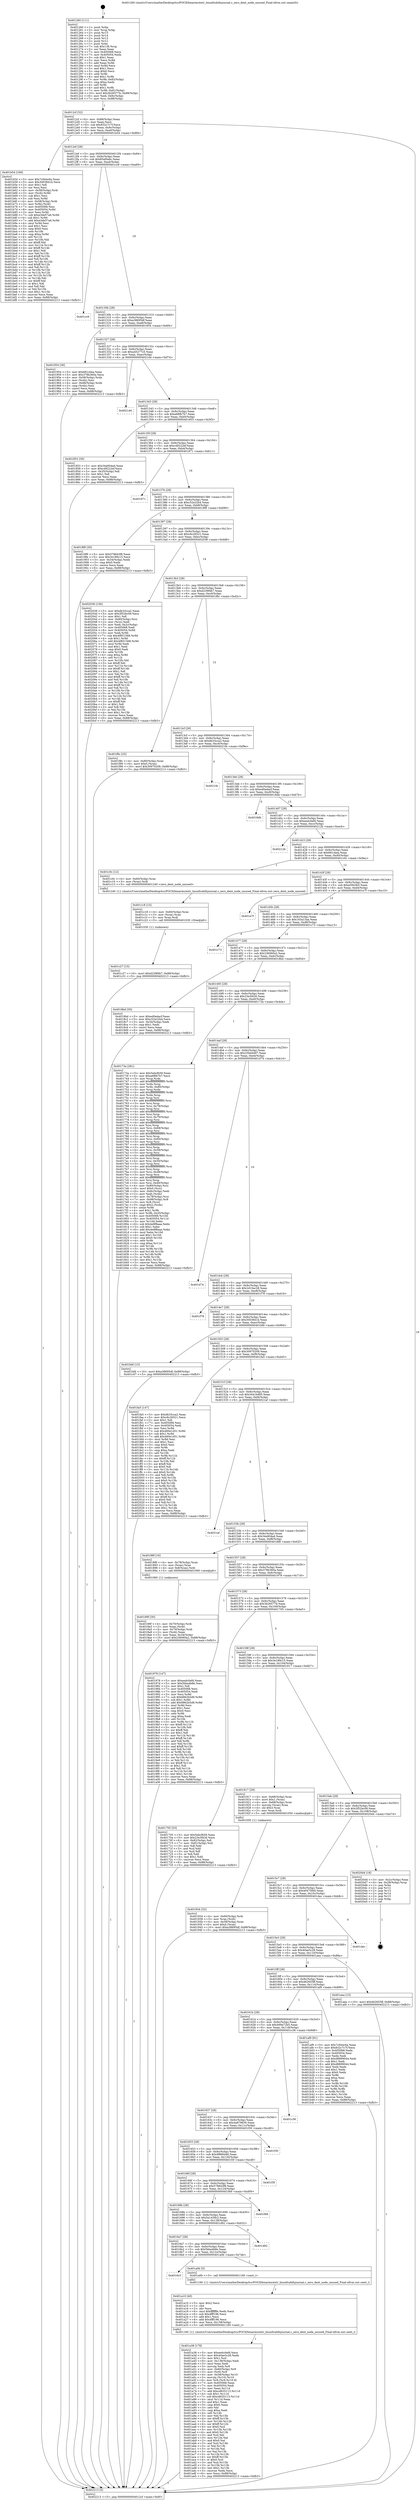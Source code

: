 digraph "0x401260" {
  label = "0x401260 (/mnt/c/Users/mathe/Desktop/tcc/POCII/binaries/extr_linuxfsubifsjournal.c_zero_dent_node_unused_Final-ollvm.out::main(0))"
  labelloc = "t"
  node[shape=record]

  Entry [label="",width=0.3,height=0.3,shape=circle,fillcolor=black,style=filled]
  "0x4012cf" [label="{
     0x4012cf [32]\l
     | [instrs]\l
     &nbsp;&nbsp;0x4012cf \<+6\>: mov -0x88(%rbp),%eax\l
     &nbsp;&nbsp;0x4012d5 \<+2\>: mov %eax,%ecx\l
     &nbsp;&nbsp;0x4012d7 \<+6\>: sub $0x832c7c7f,%ecx\l
     &nbsp;&nbsp;0x4012dd \<+6\>: mov %eax,-0x9c(%rbp)\l
     &nbsp;&nbsp;0x4012e3 \<+6\>: mov %ecx,-0xa0(%rbp)\l
     &nbsp;&nbsp;0x4012e9 \<+6\>: je 0000000000401b54 \<main+0x8f4\>\l
  }"]
  "0x401b54" [label="{
     0x401b54 [169]\l
     | [instrs]\l
     &nbsp;&nbsp;0x401b54 \<+5\>: mov $0x7c944c6a,%eax\l
     &nbsp;&nbsp;0x401b59 \<+5\>: mov $0x3003841b,%ecx\l
     &nbsp;&nbsp;0x401b5e \<+2\>: mov $0x1,%dl\l
     &nbsp;&nbsp;0x401b60 \<+2\>: xor %esi,%esi\l
     &nbsp;&nbsp;0x401b62 \<+4\>: mov -0x58(%rbp),%rdi\l
     &nbsp;&nbsp;0x401b66 \<+3\>: mov (%rdi),%r8d\l
     &nbsp;&nbsp;0x401b69 \<+3\>: sub $0x1,%esi\l
     &nbsp;&nbsp;0x401b6c \<+3\>: sub %esi,%r8d\l
     &nbsp;&nbsp;0x401b6f \<+4\>: mov -0x58(%rbp),%rdi\l
     &nbsp;&nbsp;0x401b73 \<+3\>: mov %r8d,(%rdi)\l
     &nbsp;&nbsp;0x401b76 \<+7\>: mov 0x405068,%esi\l
     &nbsp;&nbsp;0x401b7d \<+8\>: mov 0x405054,%r8d\l
     &nbsp;&nbsp;0x401b85 \<+3\>: mov %esi,%r9d\l
     &nbsp;&nbsp;0x401b88 \<+7\>: sub $0xe3de57a6,%r9d\l
     &nbsp;&nbsp;0x401b8f \<+4\>: sub $0x1,%r9d\l
     &nbsp;&nbsp;0x401b93 \<+7\>: add $0xe3de57a6,%r9d\l
     &nbsp;&nbsp;0x401b9a \<+4\>: imul %r9d,%esi\l
     &nbsp;&nbsp;0x401b9e \<+3\>: and $0x1,%esi\l
     &nbsp;&nbsp;0x401ba1 \<+3\>: cmp $0x0,%esi\l
     &nbsp;&nbsp;0x401ba4 \<+4\>: sete %r10b\l
     &nbsp;&nbsp;0x401ba8 \<+4\>: cmp $0xa,%r8d\l
     &nbsp;&nbsp;0x401bac \<+4\>: setl %r11b\l
     &nbsp;&nbsp;0x401bb0 \<+3\>: mov %r10b,%bl\l
     &nbsp;&nbsp;0x401bb3 \<+3\>: xor $0xff,%bl\l
     &nbsp;&nbsp;0x401bb6 \<+3\>: mov %r11b,%r14b\l
     &nbsp;&nbsp;0x401bb9 \<+4\>: xor $0xff,%r14b\l
     &nbsp;&nbsp;0x401bbd \<+3\>: xor $0x1,%dl\l
     &nbsp;&nbsp;0x401bc0 \<+3\>: mov %bl,%r15b\l
     &nbsp;&nbsp;0x401bc3 \<+4\>: and $0xff,%r15b\l
     &nbsp;&nbsp;0x401bc7 \<+3\>: and %dl,%r10b\l
     &nbsp;&nbsp;0x401bca \<+3\>: mov %r14b,%r12b\l
     &nbsp;&nbsp;0x401bcd \<+4\>: and $0xff,%r12b\l
     &nbsp;&nbsp;0x401bd1 \<+3\>: and %dl,%r11b\l
     &nbsp;&nbsp;0x401bd4 \<+3\>: or %r10b,%r15b\l
     &nbsp;&nbsp;0x401bd7 \<+3\>: or %r11b,%r12b\l
     &nbsp;&nbsp;0x401bda \<+3\>: xor %r12b,%r15b\l
     &nbsp;&nbsp;0x401bdd \<+3\>: or %r14b,%bl\l
     &nbsp;&nbsp;0x401be0 \<+3\>: xor $0xff,%bl\l
     &nbsp;&nbsp;0x401be3 \<+3\>: or $0x1,%dl\l
     &nbsp;&nbsp;0x401be6 \<+2\>: and %dl,%bl\l
     &nbsp;&nbsp;0x401be8 \<+3\>: or %bl,%r15b\l
     &nbsp;&nbsp;0x401beb \<+4\>: test $0x1,%r15b\l
     &nbsp;&nbsp;0x401bef \<+3\>: cmovne %ecx,%eax\l
     &nbsp;&nbsp;0x401bf2 \<+6\>: mov %eax,-0x88(%rbp)\l
     &nbsp;&nbsp;0x401bf8 \<+5\>: jmp 0000000000402213 \<main+0xfb3\>\l
  }"]
  "0x4012ef" [label="{
     0x4012ef [28]\l
     | [instrs]\l
     &nbsp;&nbsp;0x4012ef \<+5\>: jmp 00000000004012f4 \<main+0x94\>\l
     &nbsp;&nbsp;0x4012f4 \<+6\>: mov -0x9c(%rbp),%eax\l
     &nbsp;&nbsp;0x4012fa \<+5\>: sub $0x85af0abc,%eax\l
     &nbsp;&nbsp;0x4012ff \<+6\>: mov %eax,-0xa4(%rbp)\l
     &nbsp;&nbsp;0x401305 \<+6\>: je 0000000000401cc9 \<main+0xa69\>\l
  }"]
  Exit [label="",width=0.3,height=0.3,shape=circle,fillcolor=black,style=filled,peripheries=2]
  "0x401cc9" [label="{
     0x401cc9\l
  }", style=dashed]
  "0x40130b" [label="{
     0x40130b [28]\l
     | [instrs]\l
     &nbsp;&nbsp;0x40130b \<+5\>: jmp 0000000000401310 \<main+0xb0\>\l
     &nbsp;&nbsp;0x401310 \<+6\>: mov -0x9c(%rbp),%eax\l
     &nbsp;&nbsp;0x401316 \<+5\>: sub $0xa38695df,%eax\l
     &nbsp;&nbsp;0x40131b \<+6\>: mov %eax,-0xa8(%rbp)\l
     &nbsp;&nbsp;0x401321 \<+6\>: je 0000000000401954 \<main+0x6f4\>\l
  }"]
  "0x401c27" [label="{
     0x401c27 [15]\l
     | [instrs]\l
     &nbsp;&nbsp;0x401c27 \<+10\>: movl $0xd239f4b7,-0x88(%rbp)\l
     &nbsp;&nbsp;0x401c31 \<+5\>: jmp 0000000000402213 \<main+0xfb3\>\l
  }"]
  "0x401954" [label="{
     0x401954 [36]\l
     | [instrs]\l
     &nbsp;&nbsp;0x401954 \<+5\>: mov $0x681cbea,%eax\l
     &nbsp;&nbsp;0x401959 \<+5\>: mov $0x378b360a,%ecx\l
     &nbsp;&nbsp;0x40195e \<+4\>: mov -0x58(%rbp),%rdx\l
     &nbsp;&nbsp;0x401962 \<+2\>: mov (%rdx),%esi\l
     &nbsp;&nbsp;0x401964 \<+4\>: mov -0x68(%rbp),%rdx\l
     &nbsp;&nbsp;0x401968 \<+2\>: cmp (%rdx),%esi\l
     &nbsp;&nbsp;0x40196a \<+3\>: cmovl %ecx,%eax\l
     &nbsp;&nbsp;0x40196d \<+6\>: mov %eax,-0x88(%rbp)\l
     &nbsp;&nbsp;0x401973 \<+5\>: jmp 0000000000402213 \<main+0xfb3\>\l
  }"]
  "0x401327" [label="{
     0x401327 [28]\l
     | [instrs]\l
     &nbsp;&nbsp;0x401327 \<+5\>: jmp 000000000040132c \<main+0xcc\>\l
     &nbsp;&nbsp;0x40132c \<+6\>: mov -0x9c(%rbp),%eax\l
     &nbsp;&nbsp;0x401332 \<+5\>: sub $0xa45277c5,%eax\l
     &nbsp;&nbsp;0x401337 \<+6\>: mov %eax,-0xac(%rbp)\l
     &nbsp;&nbsp;0x40133d \<+6\>: je 00000000004021d4 \<main+0xf74\>\l
  }"]
  "0x401c18" [label="{
     0x401c18 [15]\l
     | [instrs]\l
     &nbsp;&nbsp;0x401c18 \<+4\>: mov -0x60(%rbp),%rax\l
     &nbsp;&nbsp;0x401c1c \<+3\>: mov (%rax),%rax\l
     &nbsp;&nbsp;0x401c1f \<+3\>: mov %rax,%rdi\l
     &nbsp;&nbsp;0x401c22 \<+5\>: call 0000000000401030 \<free@plt\>\l
     | [calls]\l
     &nbsp;&nbsp;0x401030 \{1\} (unknown)\l
  }"]
  "0x4021d4" [label="{
     0x4021d4\l
  }", style=dashed]
  "0x401343" [label="{
     0x401343 [28]\l
     | [instrs]\l
     &nbsp;&nbsp;0x401343 \<+5\>: jmp 0000000000401348 \<main+0xe8\>\l
     &nbsp;&nbsp;0x401348 \<+6\>: mov -0x9c(%rbp),%eax\l
     &nbsp;&nbsp;0x40134e \<+5\>: sub $0xa68fb7b7,%eax\l
     &nbsp;&nbsp;0x401353 \<+6\>: mov %eax,-0xb0(%rbp)\l
     &nbsp;&nbsp;0x401359 \<+6\>: je 0000000000401853 \<main+0x5f3\>\l
  }"]
  "0x401a38" [label="{
     0x401a38 [178]\l
     | [instrs]\l
     &nbsp;&nbsp;0x401a38 \<+5\>: mov $0xeedc0efd,%ecx\l
     &nbsp;&nbsp;0x401a3d \<+5\>: mov $0x40ae5c28,%edx\l
     &nbsp;&nbsp;0x401a42 \<+3\>: mov $0x1,%sil\l
     &nbsp;&nbsp;0x401a45 \<+6\>: mov -0x138(%rbp),%edi\l
     &nbsp;&nbsp;0x401a4b \<+3\>: imul %eax,%edi\l
     &nbsp;&nbsp;0x401a4e \<+3\>: movslq %edi,%r8\l
     &nbsp;&nbsp;0x401a51 \<+4\>: mov -0x60(%rbp),%r9\l
     &nbsp;&nbsp;0x401a55 \<+3\>: mov (%r9),%r9\l
     &nbsp;&nbsp;0x401a58 \<+4\>: mov -0x58(%rbp),%r10\l
     &nbsp;&nbsp;0x401a5c \<+3\>: movslq (%r10),%r10\l
     &nbsp;&nbsp;0x401a5f \<+4\>: mov %r8,(%r9,%r10,8)\l
     &nbsp;&nbsp;0x401a63 \<+7\>: mov 0x405068,%eax\l
     &nbsp;&nbsp;0x401a6a \<+7\>: mov 0x405054,%edi\l
     &nbsp;&nbsp;0x401a71 \<+3\>: mov %eax,%r11d\l
     &nbsp;&nbsp;0x401a74 \<+7\>: add $0xcd635113,%r11d\l
     &nbsp;&nbsp;0x401a7b \<+4\>: sub $0x1,%r11d\l
     &nbsp;&nbsp;0x401a7f \<+7\>: sub $0xcd635113,%r11d\l
     &nbsp;&nbsp;0x401a86 \<+4\>: imul %r11d,%eax\l
     &nbsp;&nbsp;0x401a8a \<+3\>: and $0x1,%eax\l
     &nbsp;&nbsp;0x401a8d \<+3\>: cmp $0x0,%eax\l
     &nbsp;&nbsp;0x401a90 \<+3\>: sete %bl\l
     &nbsp;&nbsp;0x401a93 \<+3\>: cmp $0xa,%edi\l
     &nbsp;&nbsp;0x401a96 \<+4\>: setl %r14b\l
     &nbsp;&nbsp;0x401a9a \<+3\>: mov %bl,%r15b\l
     &nbsp;&nbsp;0x401a9d \<+4\>: xor $0xff,%r15b\l
     &nbsp;&nbsp;0x401aa1 \<+3\>: mov %r14b,%r12b\l
     &nbsp;&nbsp;0x401aa4 \<+4\>: xor $0xff,%r12b\l
     &nbsp;&nbsp;0x401aa8 \<+4\>: xor $0x0,%sil\l
     &nbsp;&nbsp;0x401aac \<+3\>: mov %r15b,%r13b\l
     &nbsp;&nbsp;0x401aaf \<+4\>: and $0x0,%r13b\l
     &nbsp;&nbsp;0x401ab3 \<+3\>: and %sil,%bl\l
     &nbsp;&nbsp;0x401ab6 \<+3\>: mov %r12b,%al\l
     &nbsp;&nbsp;0x401ab9 \<+2\>: and $0x0,%al\l
     &nbsp;&nbsp;0x401abb \<+3\>: and %sil,%r14b\l
     &nbsp;&nbsp;0x401abe \<+3\>: or %bl,%r13b\l
     &nbsp;&nbsp;0x401ac1 \<+3\>: or %r14b,%al\l
     &nbsp;&nbsp;0x401ac4 \<+3\>: xor %al,%r13b\l
     &nbsp;&nbsp;0x401ac7 \<+3\>: or %r12b,%r15b\l
     &nbsp;&nbsp;0x401aca \<+4\>: xor $0xff,%r15b\l
     &nbsp;&nbsp;0x401ace \<+4\>: or $0x0,%sil\l
     &nbsp;&nbsp;0x401ad2 \<+3\>: and %sil,%r15b\l
     &nbsp;&nbsp;0x401ad5 \<+3\>: or %r15b,%r13b\l
     &nbsp;&nbsp;0x401ad8 \<+4\>: test $0x1,%r13b\l
     &nbsp;&nbsp;0x401adc \<+3\>: cmovne %edx,%ecx\l
     &nbsp;&nbsp;0x401adf \<+6\>: mov %ecx,-0x88(%rbp)\l
     &nbsp;&nbsp;0x401ae5 \<+5\>: jmp 0000000000402213 \<main+0xfb3\>\l
  }"]
  "0x401853" [label="{
     0x401853 [30]\l
     | [instrs]\l
     &nbsp;&nbsp;0x401853 \<+5\>: mov $0x34a904ad,%eax\l
     &nbsp;&nbsp;0x401858 \<+5\>: mov $0xc49222ef,%ecx\l
     &nbsp;&nbsp;0x40185d \<+3\>: mov -0x35(%rbp),%dl\l
     &nbsp;&nbsp;0x401860 \<+3\>: test $0x1,%dl\l
     &nbsp;&nbsp;0x401863 \<+3\>: cmovne %ecx,%eax\l
     &nbsp;&nbsp;0x401866 \<+6\>: mov %eax,-0x88(%rbp)\l
     &nbsp;&nbsp;0x40186c \<+5\>: jmp 0000000000402213 \<main+0xfb3\>\l
  }"]
  "0x40135f" [label="{
     0x40135f [28]\l
     | [instrs]\l
     &nbsp;&nbsp;0x40135f \<+5\>: jmp 0000000000401364 \<main+0x104\>\l
     &nbsp;&nbsp;0x401364 \<+6\>: mov -0x9c(%rbp),%eax\l
     &nbsp;&nbsp;0x40136a \<+5\>: sub $0xc49222ef,%eax\l
     &nbsp;&nbsp;0x40136f \<+6\>: mov %eax,-0xb4(%rbp)\l
     &nbsp;&nbsp;0x401375 \<+6\>: je 0000000000401871 \<main+0x611\>\l
  }"]
  "0x401a10" [label="{
     0x401a10 [40]\l
     | [instrs]\l
     &nbsp;&nbsp;0x401a10 \<+5\>: mov $0x2,%ecx\l
     &nbsp;&nbsp;0x401a15 \<+1\>: cltd\l
     &nbsp;&nbsp;0x401a16 \<+2\>: idiv %ecx\l
     &nbsp;&nbsp;0x401a18 \<+6\>: imul $0xfffffffe,%edx,%ecx\l
     &nbsp;&nbsp;0x401a1e \<+6\>: sub $0x4fff196,%ecx\l
     &nbsp;&nbsp;0x401a24 \<+3\>: add $0x1,%ecx\l
     &nbsp;&nbsp;0x401a27 \<+6\>: add $0x4fff196,%ecx\l
     &nbsp;&nbsp;0x401a2d \<+6\>: mov %ecx,-0x138(%rbp)\l
     &nbsp;&nbsp;0x401a33 \<+5\>: call 0000000000401160 \<next_i\>\l
     | [calls]\l
     &nbsp;&nbsp;0x401160 \{1\} (/mnt/c/Users/mathe/Desktop/tcc/POCII/binaries/extr_linuxfsubifsjournal.c_zero_dent_node_unused_Final-ollvm.out::next_i)\l
  }"]
  "0x401871" [label="{
     0x401871\l
  }", style=dashed]
  "0x40137b" [label="{
     0x40137b [28]\l
     | [instrs]\l
     &nbsp;&nbsp;0x40137b \<+5\>: jmp 0000000000401380 \<main+0x120\>\l
     &nbsp;&nbsp;0x401380 \<+6\>: mov -0x9c(%rbp),%eax\l
     &nbsp;&nbsp;0x401386 \<+5\>: sub $0xc52e22b4,%eax\l
     &nbsp;&nbsp;0x40138b \<+6\>: mov %eax,-0xb8(%rbp)\l
     &nbsp;&nbsp;0x401391 \<+6\>: je 00000000004018f9 \<main+0x699\>\l
  }"]
  "0x4016c3" [label="{
     0x4016c3\l
  }", style=dashed]
  "0x4018f9" [label="{
     0x4018f9 [30]\l
     | [instrs]\l
     &nbsp;&nbsp;0x4018f9 \<+5\>: mov $0x578843f8,%eax\l
     &nbsp;&nbsp;0x4018fe \<+5\>: mov $0x3e189c15,%ecx\l
     &nbsp;&nbsp;0x401903 \<+3\>: mov -0x34(%rbp),%edx\l
     &nbsp;&nbsp;0x401906 \<+3\>: cmp $0x0,%edx\l
     &nbsp;&nbsp;0x401909 \<+3\>: cmove %ecx,%eax\l
     &nbsp;&nbsp;0x40190c \<+6\>: mov %eax,-0x88(%rbp)\l
     &nbsp;&nbsp;0x401912 \<+5\>: jmp 0000000000402213 \<main+0xfb3\>\l
  }"]
  "0x401397" [label="{
     0x401397 [28]\l
     | [instrs]\l
     &nbsp;&nbsp;0x401397 \<+5\>: jmp 000000000040139c \<main+0x13c\>\l
     &nbsp;&nbsp;0x40139c \<+6\>: mov -0x9c(%rbp),%eax\l
     &nbsp;&nbsp;0x4013a2 \<+5\>: sub $0xc6c26521,%eax\l
     &nbsp;&nbsp;0x4013a7 \<+6\>: mov %eax,-0xbc(%rbp)\l
     &nbsp;&nbsp;0x4013ad \<+6\>: je 0000000000402038 \<main+0xdd8\>\l
  }"]
  "0x401a0b" [label="{
     0x401a0b [5]\l
     | [instrs]\l
     &nbsp;&nbsp;0x401a0b \<+5\>: call 0000000000401160 \<next_i\>\l
     | [calls]\l
     &nbsp;&nbsp;0x401160 \{1\} (/mnt/c/Users/mathe/Desktop/tcc/POCII/binaries/extr_linuxfsubifsjournal.c_zero_dent_node_unused_Final-ollvm.out::next_i)\l
  }"]
  "0x402038" [label="{
     0x402038 [156]\l
     | [instrs]\l
     &nbsp;&nbsp;0x402038 \<+5\>: mov $0xdb33cca2,%eax\l
     &nbsp;&nbsp;0x40203d \<+5\>: mov $0x3f52bc09,%ecx\l
     &nbsp;&nbsp;0x402042 \<+2\>: mov $0x1,%dl\l
     &nbsp;&nbsp;0x402044 \<+4\>: mov -0x80(%rbp),%rsi\l
     &nbsp;&nbsp;0x402048 \<+2\>: mov (%rsi),%edi\l
     &nbsp;&nbsp;0x40204a \<+3\>: mov %edi,-0x2c(%rbp)\l
     &nbsp;&nbsp;0x40204d \<+7\>: mov 0x405068,%edi\l
     &nbsp;&nbsp;0x402054 \<+8\>: mov 0x405054,%r8d\l
     &nbsp;&nbsp;0x40205c \<+3\>: mov %edi,%r9d\l
     &nbsp;&nbsp;0x40205f \<+7\>: sub $0x4f851568,%r9d\l
     &nbsp;&nbsp;0x402066 \<+4\>: sub $0x1,%r9d\l
     &nbsp;&nbsp;0x40206a \<+7\>: add $0x4f851568,%r9d\l
     &nbsp;&nbsp;0x402071 \<+4\>: imul %r9d,%edi\l
     &nbsp;&nbsp;0x402075 \<+3\>: and $0x1,%edi\l
     &nbsp;&nbsp;0x402078 \<+3\>: cmp $0x0,%edi\l
     &nbsp;&nbsp;0x40207b \<+4\>: sete %r10b\l
     &nbsp;&nbsp;0x40207f \<+4\>: cmp $0xa,%r8d\l
     &nbsp;&nbsp;0x402083 \<+4\>: setl %r11b\l
     &nbsp;&nbsp;0x402087 \<+3\>: mov %r10b,%bl\l
     &nbsp;&nbsp;0x40208a \<+3\>: xor $0xff,%bl\l
     &nbsp;&nbsp;0x40208d \<+3\>: mov %r11b,%r14b\l
     &nbsp;&nbsp;0x402090 \<+4\>: xor $0xff,%r14b\l
     &nbsp;&nbsp;0x402094 \<+3\>: xor $0x1,%dl\l
     &nbsp;&nbsp;0x402097 \<+3\>: mov %bl,%r15b\l
     &nbsp;&nbsp;0x40209a \<+4\>: and $0xff,%r15b\l
     &nbsp;&nbsp;0x40209e \<+3\>: and %dl,%r10b\l
     &nbsp;&nbsp;0x4020a1 \<+3\>: mov %r14b,%r12b\l
     &nbsp;&nbsp;0x4020a4 \<+4\>: and $0xff,%r12b\l
     &nbsp;&nbsp;0x4020a8 \<+3\>: and %dl,%r11b\l
     &nbsp;&nbsp;0x4020ab \<+3\>: or %r10b,%r15b\l
     &nbsp;&nbsp;0x4020ae \<+3\>: or %r11b,%r12b\l
     &nbsp;&nbsp;0x4020b1 \<+3\>: xor %r12b,%r15b\l
     &nbsp;&nbsp;0x4020b4 \<+3\>: or %r14b,%bl\l
     &nbsp;&nbsp;0x4020b7 \<+3\>: xor $0xff,%bl\l
     &nbsp;&nbsp;0x4020ba \<+3\>: or $0x1,%dl\l
     &nbsp;&nbsp;0x4020bd \<+2\>: and %dl,%bl\l
     &nbsp;&nbsp;0x4020bf \<+3\>: or %bl,%r15b\l
     &nbsp;&nbsp;0x4020c2 \<+4\>: test $0x1,%r15b\l
     &nbsp;&nbsp;0x4020c6 \<+3\>: cmovne %ecx,%eax\l
     &nbsp;&nbsp;0x4020c9 \<+6\>: mov %eax,-0x88(%rbp)\l
     &nbsp;&nbsp;0x4020cf \<+5\>: jmp 0000000000402213 \<main+0xfb3\>\l
  }"]
  "0x4013b3" [label="{
     0x4013b3 [28]\l
     | [instrs]\l
     &nbsp;&nbsp;0x4013b3 \<+5\>: jmp 00000000004013b8 \<main+0x158\>\l
     &nbsp;&nbsp;0x4013b8 \<+6\>: mov -0x9c(%rbp),%eax\l
     &nbsp;&nbsp;0x4013be \<+5\>: sub $0xd239f4b7,%eax\l
     &nbsp;&nbsp;0x4013c3 \<+6\>: mov %eax,-0xc0(%rbp)\l
     &nbsp;&nbsp;0x4013c9 \<+6\>: je 0000000000401f8c \<main+0xd2c\>\l
  }"]
  "0x4016a7" [label="{
     0x4016a7 [28]\l
     | [instrs]\l
     &nbsp;&nbsp;0x4016a7 \<+5\>: jmp 00000000004016ac \<main+0x44c\>\l
     &nbsp;&nbsp;0x4016ac \<+6\>: mov -0x9c(%rbp),%eax\l
     &nbsp;&nbsp;0x4016b2 \<+5\>: sub $0x5bba4b8e,%eax\l
     &nbsp;&nbsp;0x4016b7 \<+6\>: mov %eax,-0x12c(%rbp)\l
     &nbsp;&nbsp;0x4016bd \<+6\>: je 0000000000401a0b \<main+0x7ab\>\l
  }"]
  "0x401f8c" [label="{
     0x401f8c [25]\l
     | [instrs]\l
     &nbsp;&nbsp;0x401f8c \<+4\>: mov -0x80(%rbp),%rax\l
     &nbsp;&nbsp;0x401f90 \<+6\>: movl $0x0,(%rax)\l
     &nbsp;&nbsp;0x401f96 \<+10\>: movl $0x30970209,-0x88(%rbp)\l
     &nbsp;&nbsp;0x401fa0 \<+5\>: jmp 0000000000402213 \<main+0xfb3\>\l
  }"]
  "0x4013cf" [label="{
     0x4013cf [28]\l
     | [instrs]\l
     &nbsp;&nbsp;0x4013cf \<+5\>: jmp 00000000004013d4 \<main+0x174\>\l
     &nbsp;&nbsp;0x4013d4 \<+6\>: mov -0x9c(%rbp),%eax\l
     &nbsp;&nbsp;0x4013da \<+5\>: sub $0xdb33cca2,%eax\l
     &nbsp;&nbsp;0x4013df \<+6\>: mov %eax,-0xc4(%rbp)\l
     &nbsp;&nbsp;0x4013e5 \<+6\>: je 00000000004021fe \<main+0xf9e\>\l
  }"]
  "0x401d92" [label="{
     0x401d92\l
  }", style=dashed]
  "0x4021fe" [label="{
     0x4021fe\l
  }", style=dashed]
  "0x4013eb" [label="{
     0x4013eb [28]\l
     | [instrs]\l
     &nbsp;&nbsp;0x4013eb \<+5\>: jmp 00000000004013f0 \<main+0x190\>\l
     &nbsp;&nbsp;0x4013f0 \<+6\>: mov -0x9c(%rbp),%eax\l
     &nbsp;&nbsp;0x4013f6 \<+5\>: sub $0xed0edacf,%eax\l
     &nbsp;&nbsp;0x4013fb \<+6\>: mov %eax,-0xc8(%rbp)\l
     &nbsp;&nbsp;0x401401 \<+6\>: je 00000000004018db \<main+0x67b\>\l
  }"]
  "0x40168b" [label="{
     0x40168b [28]\l
     | [instrs]\l
     &nbsp;&nbsp;0x40168b \<+5\>: jmp 0000000000401690 \<main+0x430\>\l
     &nbsp;&nbsp;0x401690 \<+6\>: mov -0x9c(%rbp),%eax\l
     &nbsp;&nbsp;0x401696 \<+5\>: sub $0x5a1439c2,%eax\l
     &nbsp;&nbsp;0x40169b \<+6\>: mov %eax,-0x128(%rbp)\l
     &nbsp;&nbsp;0x4016a1 \<+6\>: je 0000000000401d92 \<main+0xb32\>\l
  }"]
  "0x4018db" [label="{
     0x4018db\l
  }", style=dashed]
  "0x401407" [label="{
     0x401407 [28]\l
     | [instrs]\l
     &nbsp;&nbsp;0x401407 \<+5\>: jmp 000000000040140c \<main+0x1ac\>\l
     &nbsp;&nbsp;0x40140c \<+6\>: mov -0x9c(%rbp),%eax\l
     &nbsp;&nbsp;0x401412 \<+5\>: sub $0xeedc0efd,%eax\l
     &nbsp;&nbsp;0x401417 \<+6\>: mov %eax,-0xcc(%rbp)\l
     &nbsp;&nbsp;0x40141d \<+6\>: je 000000000040212b \<main+0xecb\>\l
  }"]
  "0x401f69" [label="{
     0x401f69\l
  }", style=dashed]
  "0x40212b" [label="{
     0x40212b\l
  }", style=dashed]
  "0x401423" [label="{
     0x401423 [28]\l
     | [instrs]\l
     &nbsp;&nbsp;0x401423 \<+5\>: jmp 0000000000401428 \<main+0x1c8\>\l
     &nbsp;&nbsp;0x401428 \<+6\>: mov -0x9c(%rbp),%eax\l
     &nbsp;&nbsp;0x40142e \<+5\>: sub $0x681cbea,%eax\l
     &nbsp;&nbsp;0x401433 \<+6\>: mov %eax,-0xd0(%rbp)\l
     &nbsp;&nbsp;0x401439 \<+6\>: je 0000000000401c0c \<main+0x9ac\>\l
  }"]
  "0x40166f" [label="{
     0x40166f [28]\l
     | [instrs]\l
     &nbsp;&nbsp;0x40166f \<+5\>: jmp 0000000000401674 \<main+0x414\>\l
     &nbsp;&nbsp;0x401674 \<+6\>: mov -0x9c(%rbp),%eax\l
     &nbsp;&nbsp;0x40167a \<+5\>: sub $0x578843f8,%eax\l
     &nbsp;&nbsp;0x40167f \<+6\>: mov %eax,-0x124(%rbp)\l
     &nbsp;&nbsp;0x401685 \<+6\>: je 0000000000401f69 \<main+0xd09\>\l
  }"]
  "0x401c0c" [label="{
     0x401c0c [12]\l
     | [instrs]\l
     &nbsp;&nbsp;0x401c0c \<+4\>: mov -0x60(%rbp),%rax\l
     &nbsp;&nbsp;0x401c10 \<+3\>: mov (%rax),%rdi\l
     &nbsp;&nbsp;0x401c13 \<+5\>: call 0000000000401240 \<zero_dent_node_unused\>\l
     | [calls]\l
     &nbsp;&nbsp;0x401240 \{1\} (/mnt/c/Users/mathe/Desktop/tcc/POCII/binaries/extr_linuxfsubifsjournal.c_zero_dent_node_unused_Final-ollvm.out::zero_dent_node_unused)\l
  }"]
  "0x40143f" [label="{
     0x40143f [28]\l
     | [instrs]\l
     &nbsp;&nbsp;0x40143f \<+5\>: jmp 0000000000401444 \<main+0x1e4\>\l
     &nbsp;&nbsp;0x401444 \<+6\>: mov -0x9c(%rbp),%eax\l
     &nbsp;&nbsp;0x40144a \<+5\>: sub $0xe5943b5,%eax\l
     &nbsp;&nbsp;0x40144f \<+6\>: mov %eax,-0xd4(%rbp)\l
     &nbsp;&nbsp;0x401455 \<+6\>: je 0000000000401e7f \<main+0xc1f\>\l
  }"]
  "0x401f3f" [label="{
     0x401f3f\l
  }", style=dashed]
  "0x401e7f" [label="{
     0x401e7f\l
  }", style=dashed]
  "0x40145b" [label="{
     0x40145b [28]\l
     | [instrs]\l
     &nbsp;&nbsp;0x40145b \<+5\>: jmp 0000000000401460 \<main+0x200\>\l
     &nbsp;&nbsp;0x401460 \<+6\>: mov -0x9c(%rbp),%eax\l
     &nbsp;&nbsp;0x401466 \<+5\>: sub $0x163a13aa,%eax\l
     &nbsp;&nbsp;0x40146b \<+6\>: mov %eax,-0xd8(%rbp)\l
     &nbsp;&nbsp;0x401471 \<+6\>: je 0000000000401c73 \<main+0xa13\>\l
  }"]
  "0x401653" [label="{
     0x401653 [28]\l
     | [instrs]\l
     &nbsp;&nbsp;0x401653 \<+5\>: jmp 0000000000401658 \<main+0x3f8\>\l
     &nbsp;&nbsp;0x401658 \<+6\>: mov -0x9c(%rbp),%eax\l
     &nbsp;&nbsp;0x40165e \<+5\>: sub $0x4f866d46,%eax\l
     &nbsp;&nbsp;0x401663 \<+6\>: mov %eax,-0x120(%rbp)\l
     &nbsp;&nbsp;0x401669 \<+6\>: je 0000000000401f3f \<main+0xcdf\>\l
  }"]
  "0x401c73" [label="{
     0x401c73\l
  }", style=dashed]
  "0x401477" [label="{
     0x401477 [28]\l
     | [instrs]\l
     &nbsp;&nbsp;0x401477 \<+5\>: jmp 000000000040147c \<main+0x21c\>\l
     &nbsp;&nbsp;0x40147c \<+6\>: mov -0x9c(%rbp),%eax\l
     &nbsp;&nbsp;0x401482 \<+5\>: sub $0x236060a2,%eax\l
     &nbsp;&nbsp;0x401487 \<+6\>: mov %eax,-0xdc(%rbp)\l
     &nbsp;&nbsp;0x40148d \<+6\>: je 00000000004018bd \<main+0x65d\>\l
  }"]
  "0x401f30" [label="{
     0x401f30\l
  }", style=dashed]
  "0x4018bd" [label="{
     0x4018bd [30]\l
     | [instrs]\l
     &nbsp;&nbsp;0x4018bd \<+5\>: mov $0xed0edacf,%eax\l
     &nbsp;&nbsp;0x4018c2 \<+5\>: mov $0xc52e22b4,%ecx\l
     &nbsp;&nbsp;0x4018c7 \<+3\>: mov -0x34(%rbp),%edx\l
     &nbsp;&nbsp;0x4018ca \<+3\>: cmp $0x1,%edx\l
     &nbsp;&nbsp;0x4018cd \<+3\>: cmovl %ecx,%eax\l
     &nbsp;&nbsp;0x4018d0 \<+6\>: mov %eax,-0x88(%rbp)\l
     &nbsp;&nbsp;0x4018d6 \<+5\>: jmp 0000000000402213 \<main+0xfb3\>\l
  }"]
  "0x401493" [label="{
     0x401493 [28]\l
     | [instrs]\l
     &nbsp;&nbsp;0x401493 \<+5\>: jmp 0000000000401498 \<main+0x238\>\l
     &nbsp;&nbsp;0x401498 \<+6\>: mov -0x9c(%rbp),%eax\l
     &nbsp;&nbsp;0x40149e \<+5\>: sub $0x23e3f426,%eax\l
     &nbsp;&nbsp;0x4014a3 \<+6\>: mov %eax,-0xe0(%rbp)\l
     &nbsp;&nbsp;0x4014a9 \<+6\>: je 000000000040173a \<main+0x4da\>\l
  }"]
  "0x401637" [label="{
     0x401637 [28]\l
     | [instrs]\l
     &nbsp;&nbsp;0x401637 \<+5\>: jmp 000000000040163c \<main+0x3dc\>\l
     &nbsp;&nbsp;0x40163c \<+6\>: mov -0x9c(%rbp),%eax\l
     &nbsp;&nbsp;0x401642 \<+5\>: sub $0x4a879630,%eax\l
     &nbsp;&nbsp;0x401647 \<+6\>: mov %eax,-0x11c(%rbp)\l
     &nbsp;&nbsp;0x40164d \<+6\>: je 0000000000401f30 \<main+0xcd0\>\l
  }"]
  "0x40173a" [label="{
     0x40173a [281]\l
     | [instrs]\l
     &nbsp;&nbsp;0x40173a \<+5\>: mov $0x5ebcfb59,%eax\l
     &nbsp;&nbsp;0x40173f \<+5\>: mov $0xa68fb7b7,%ecx\l
     &nbsp;&nbsp;0x401744 \<+3\>: mov %rsp,%rdx\l
     &nbsp;&nbsp;0x401747 \<+4\>: add $0xfffffffffffffff0,%rdx\l
     &nbsp;&nbsp;0x40174b \<+3\>: mov %rdx,%rsp\l
     &nbsp;&nbsp;0x40174e \<+4\>: mov %rdx,-0x80(%rbp)\l
     &nbsp;&nbsp;0x401752 \<+3\>: mov %rsp,%rdx\l
     &nbsp;&nbsp;0x401755 \<+4\>: add $0xfffffffffffffff0,%rdx\l
     &nbsp;&nbsp;0x401759 \<+3\>: mov %rdx,%rsp\l
     &nbsp;&nbsp;0x40175c \<+3\>: mov %rsp,%rsi\l
     &nbsp;&nbsp;0x40175f \<+4\>: add $0xfffffffffffffff0,%rsi\l
     &nbsp;&nbsp;0x401763 \<+3\>: mov %rsi,%rsp\l
     &nbsp;&nbsp;0x401766 \<+4\>: mov %rsi,-0x78(%rbp)\l
     &nbsp;&nbsp;0x40176a \<+3\>: mov %rsp,%rsi\l
     &nbsp;&nbsp;0x40176d \<+4\>: add $0xfffffffffffffff0,%rsi\l
     &nbsp;&nbsp;0x401771 \<+3\>: mov %rsi,%rsp\l
     &nbsp;&nbsp;0x401774 \<+4\>: mov %rsi,-0x70(%rbp)\l
     &nbsp;&nbsp;0x401778 \<+3\>: mov %rsp,%rsi\l
     &nbsp;&nbsp;0x40177b \<+4\>: add $0xfffffffffffffff0,%rsi\l
     &nbsp;&nbsp;0x40177f \<+3\>: mov %rsi,%rsp\l
     &nbsp;&nbsp;0x401782 \<+4\>: mov %rsi,-0x68(%rbp)\l
     &nbsp;&nbsp;0x401786 \<+3\>: mov %rsp,%rsi\l
     &nbsp;&nbsp;0x401789 \<+4\>: add $0xfffffffffffffff0,%rsi\l
     &nbsp;&nbsp;0x40178d \<+3\>: mov %rsi,%rsp\l
     &nbsp;&nbsp;0x401790 \<+4\>: mov %rsi,-0x60(%rbp)\l
     &nbsp;&nbsp;0x401794 \<+3\>: mov %rsp,%rsi\l
     &nbsp;&nbsp;0x401797 \<+4\>: add $0xfffffffffffffff0,%rsi\l
     &nbsp;&nbsp;0x40179b \<+3\>: mov %rsi,%rsp\l
     &nbsp;&nbsp;0x40179e \<+4\>: mov %rsi,-0x58(%rbp)\l
     &nbsp;&nbsp;0x4017a2 \<+3\>: mov %rsp,%rsi\l
     &nbsp;&nbsp;0x4017a5 \<+4\>: add $0xfffffffffffffff0,%rsi\l
     &nbsp;&nbsp;0x4017a9 \<+3\>: mov %rsi,%rsp\l
     &nbsp;&nbsp;0x4017ac \<+4\>: mov %rsi,-0x50(%rbp)\l
     &nbsp;&nbsp;0x4017b0 \<+3\>: mov %rsp,%rsi\l
     &nbsp;&nbsp;0x4017b3 \<+4\>: add $0xfffffffffffffff0,%rsi\l
     &nbsp;&nbsp;0x4017b7 \<+3\>: mov %rsi,%rsp\l
     &nbsp;&nbsp;0x4017ba \<+4\>: mov %rsi,-0x48(%rbp)\l
     &nbsp;&nbsp;0x4017be \<+3\>: mov %rsp,%rsi\l
     &nbsp;&nbsp;0x4017c1 \<+4\>: add $0xfffffffffffffff0,%rsi\l
     &nbsp;&nbsp;0x4017c5 \<+3\>: mov %rsi,%rsp\l
     &nbsp;&nbsp;0x4017c8 \<+4\>: mov %rsi,-0x40(%rbp)\l
     &nbsp;&nbsp;0x4017cc \<+4\>: mov -0x80(%rbp),%rsi\l
     &nbsp;&nbsp;0x4017d0 \<+6\>: movl $0x0,(%rsi)\l
     &nbsp;&nbsp;0x4017d6 \<+6\>: mov -0x8c(%rbp),%edi\l
     &nbsp;&nbsp;0x4017dc \<+2\>: mov %edi,(%rdx)\l
     &nbsp;&nbsp;0x4017de \<+4\>: mov -0x78(%rbp),%rsi\l
     &nbsp;&nbsp;0x4017e2 \<+7\>: mov -0x98(%rbp),%r8\l
     &nbsp;&nbsp;0x4017e9 \<+3\>: mov %r8,(%rsi)\l
     &nbsp;&nbsp;0x4017ec \<+3\>: cmpl $0x2,(%rdx)\l
     &nbsp;&nbsp;0x4017ef \<+4\>: setne %r9b\l
     &nbsp;&nbsp;0x4017f3 \<+4\>: and $0x1,%r9b\l
     &nbsp;&nbsp;0x4017f7 \<+4\>: mov %r9b,-0x35(%rbp)\l
     &nbsp;&nbsp;0x4017fb \<+8\>: mov 0x405068,%r10d\l
     &nbsp;&nbsp;0x401803 \<+8\>: mov 0x405054,%r11d\l
     &nbsp;&nbsp;0x40180b \<+3\>: mov %r10d,%ebx\l
     &nbsp;&nbsp;0x40180e \<+6\>: sub $0x4e8f8aaa,%ebx\l
     &nbsp;&nbsp;0x401814 \<+3\>: sub $0x1,%ebx\l
     &nbsp;&nbsp;0x401817 \<+6\>: add $0x4e8f8aaa,%ebx\l
     &nbsp;&nbsp;0x40181d \<+4\>: imul %ebx,%r10d\l
     &nbsp;&nbsp;0x401821 \<+4\>: and $0x1,%r10d\l
     &nbsp;&nbsp;0x401825 \<+4\>: cmp $0x0,%r10d\l
     &nbsp;&nbsp;0x401829 \<+4\>: sete %r9b\l
     &nbsp;&nbsp;0x40182d \<+4\>: cmp $0xa,%r11d\l
     &nbsp;&nbsp;0x401831 \<+4\>: setl %r14b\l
     &nbsp;&nbsp;0x401835 \<+3\>: mov %r9b,%r15b\l
     &nbsp;&nbsp;0x401838 \<+3\>: and %r14b,%r15b\l
     &nbsp;&nbsp;0x40183b \<+3\>: xor %r14b,%r9b\l
     &nbsp;&nbsp;0x40183e \<+3\>: or %r9b,%r15b\l
     &nbsp;&nbsp;0x401841 \<+4\>: test $0x1,%r15b\l
     &nbsp;&nbsp;0x401845 \<+3\>: cmovne %ecx,%eax\l
     &nbsp;&nbsp;0x401848 \<+6\>: mov %eax,-0x88(%rbp)\l
     &nbsp;&nbsp;0x40184e \<+5\>: jmp 0000000000402213 \<main+0xfb3\>\l
  }"]
  "0x4014af" [label="{
     0x4014af [28]\l
     | [instrs]\l
     &nbsp;&nbsp;0x4014af \<+5\>: jmp 00000000004014b4 \<main+0x254\>\l
     &nbsp;&nbsp;0x4014b4 \<+6\>: mov -0x9c(%rbp),%eax\l
     &nbsp;&nbsp;0x4014ba \<+5\>: sub $0x25bd4497,%eax\l
     &nbsp;&nbsp;0x4014bf \<+6\>: mov %eax,-0xe4(%rbp)\l
     &nbsp;&nbsp;0x4014c5 \<+6\>: je 0000000000401d74 \<main+0xb14\>\l
  }"]
  "0x401c36" [label="{
     0x401c36\l
  }", style=dashed]
  "0x401d74" [label="{
     0x401d74\l
  }", style=dashed]
  "0x4014cb" [label="{
     0x4014cb [28]\l
     | [instrs]\l
     &nbsp;&nbsp;0x4014cb \<+5\>: jmp 00000000004014d0 \<main+0x270\>\l
     &nbsp;&nbsp;0x4014d0 \<+6\>: mov -0x9c(%rbp),%eax\l
     &nbsp;&nbsp;0x4014d6 \<+5\>: sub $0x2d10ac28,%eax\l
     &nbsp;&nbsp;0x4014db \<+6\>: mov %eax,-0xe8(%rbp)\l
     &nbsp;&nbsp;0x4014e1 \<+6\>: je 0000000000401f78 \<main+0xd18\>\l
  }"]
  "0x40161b" [label="{
     0x40161b [28]\l
     | [instrs]\l
     &nbsp;&nbsp;0x40161b \<+5\>: jmp 0000000000401620 \<main+0x3c0\>\l
     &nbsp;&nbsp;0x401620 \<+6\>: mov -0x9c(%rbp),%eax\l
     &nbsp;&nbsp;0x401626 \<+5\>: sub $0x499a72b5,%eax\l
     &nbsp;&nbsp;0x40162b \<+6\>: mov %eax,-0x118(%rbp)\l
     &nbsp;&nbsp;0x401631 \<+6\>: je 0000000000401c36 \<main+0x9d6\>\l
  }"]
  "0x401f78" [label="{
     0x401f78\l
  }", style=dashed]
  "0x4014e7" [label="{
     0x4014e7 [28]\l
     | [instrs]\l
     &nbsp;&nbsp;0x4014e7 \<+5\>: jmp 00000000004014ec \<main+0x28c\>\l
     &nbsp;&nbsp;0x4014ec \<+6\>: mov -0x9c(%rbp),%eax\l
     &nbsp;&nbsp;0x4014f2 \<+5\>: sub $0x3003841b,%eax\l
     &nbsp;&nbsp;0x4014f7 \<+6\>: mov %eax,-0xec(%rbp)\l
     &nbsp;&nbsp;0x4014fd \<+6\>: je 0000000000401bfd \<main+0x99d\>\l
  }"]
  "0x401af9" [label="{
     0x401af9 [91]\l
     | [instrs]\l
     &nbsp;&nbsp;0x401af9 \<+5\>: mov $0x7c944c6a,%eax\l
     &nbsp;&nbsp;0x401afe \<+5\>: mov $0x832c7c7f,%ecx\l
     &nbsp;&nbsp;0x401b03 \<+7\>: mov 0x405068,%edx\l
     &nbsp;&nbsp;0x401b0a \<+7\>: mov 0x405054,%esi\l
     &nbsp;&nbsp;0x401b11 \<+2\>: mov %edx,%edi\l
     &nbsp;&nbsp;0x401b13 \<+6\>: sub $0xd8899044,%edi\l
     &nbsp;&nbsp;0x401b19 \<+3\>: sub $0x1,%edi\l
     &nbsp;&nbsp;0x401b1c \<+6\>: add $0xd8899044,%edi\l
     &nbsp;&nbsp;0x401b22 \<+3\>: imul %edi,%edx\l
     &nbsp;&nbsp;0x401b25 \<+3\>: and $0x1,%edx\l
     &nbsp;&nbsp;0x401b28 \<+3\>: cmp $0x0,%edx\l
     &nbsp;&nbsp;0x401b2b \<+4\>: sete %r8b\l
     &nbsp;&nbsp;0x401b2f \<+3\>: cmp $0xa,%esi\l
     &nbsp;&nbsp;0x401b32 \<+4\>: setl %r9b\l
     &nbsp;&nbsp;0x401b36 \<+3\>: mov %r8b,%r10b\l
     &nbsp;&nbsp;0x401b39 \<+3\>: and %r9b,%r10b\l
     &nbsp;&nbsp;0x401b3c \<+3\>: xor %r9b,%r8b\l
     &nbsp;&nbsp;0x401b3f \<+3\>: or %r8b,%r10b\l
     &nbsp;&nbsp;0x401b42 \<+4\>: test $0x1,%r10b\l
     &nbsp;&nbsp;0x401b46 \<+3\>: cmovne %ecx,%eax\l
     &nbsp;&nbsp;0x401b49 \<+6\>: mov %eax,-0x88(%rbp)\l
     &nbsp;&nbsp;0x401b4f \<+5\>: jmp 0000000000402213 \<main+0xfb3\>\l
  }"]
  "0x401bfd" [label="{
     0x401bfd [15]\l
     | [instrs]\l
     &nbsp;&nbsp;0x401bfd \<+10\>: movl $0xa38695df,-0x88(%rbp)\l
     &nbsp;&nbsp;0x401c07 \<+5\>: jmp 0000000000402213 \<main+0xfb3\>\l
  }"]
  "0x401503" [label="{
     0x401503 [28]\l
     | [instrs]\l
     &nbsp;&nbsp;0x401503 \<+5\>: jmp 0000000000401508 \<main+0x2a8\>\l
     &nbsp;&nbsp;0x401508 \<+6\>: mov -0x9c(%rbp),%eax\l
     &nbsp;&nbsp;0x40150e \<+5\>: sub $0x30970209,%eax\l
     &nbsp;&nbsp;0x401513 \<+6\>: mov %eax,-0xf0(%rbp)\l
     &nbsp;&nbsp;0x401519 \<+6\>: je 0000000000401fa5 \<main+0xd45\>\l
  }"]
  "0x4015ff" [label="{
     0x4015ff [28]\l
     | [instrs]\l
     &nbsp;&nbsp;0x4015ff \<+5\>: jmp 0000000000401604 \<main+0x3a4\>\l
     &nbsp;&nbsp;0x401604 \<+6\>: mov -0x9c(%rbp),%eax\l
     &nbsp;&nbsp;0x40160a \<+5\>: sub $0x462655ff,%eax\l
     &nbsp;&nbsp;0x40160f \<+6\>: mov %eax,-0x114(%rbp)\l
     &nbsp;&nbsp;0x401615 \<+6\>: je 0000000000401af9 \<main+0x899\>\l
  }"]
  "0x401fa5" [label="{
     0x401fa5 [147]\l
     | [instrs]\l
     &nbsp;&nbsp;0x401fa5 \<+5\>: mov $0xdb33cca2,%eax\l
     &nbsp;&nbsp;0x401faa \<+5\>: mov $0xc6c26521,%ecx\l
     &nbsp;&nbsp;0x401faf \<+2\>: mov $0x1,%dl\l
     &nbsp;&nbsp;0x401fb1 \<+7\>: mov 0x405068,%esi\l
     &nbsp;&nbsp;0x401fb8 \<+7\>: mov 0x405054,%edi\l
     &nbsp;&nbsp;0x401fbf \<+3\>: mov %esi,%r8d\l
     &nbsp;&nbsp;0x401fc2 \<+7\>: sub $0x460e1d51,%r8d\l
     &nbsp;&nbsp;0x401fc9 \<+4\>: sub $0x1,%r8d\l
     &nbsp;&nbsp;0x401fcd \<+7\>: add $0x460e1d51,%r8d\l
     &nbsp;&nbsp;0x401fd4 \<+4\>: imul %r8d,%esi\l
     &nbsp;&nbsp;0x401fd8 \<+3\>: and $0x1,%esi\l
     &nbsp;&nbsp;0x401fdb \<+3\>: cmp $0x0,%esi\l
     &nbsp;&nbsp;0x401fde \<+4\>: sete %r9b\l
     &nbsp;&nbsp;0x401fe2 \<+3\>: cmp $0xa,%edi\l
     &nbsp;&nbsp;0x401fe5 \<+4\>: setl %r10b\l
     &nbsp;&nbsp;0x401fe9 \<+3\>: mov %r9b,%r11b\l
     &nbsp;&nbsp;0x401fec \<+4\>: xor $0xff,%r11b\l
     &nbsp;&nbsp;0x401ff0 \<+3\>: mov %r10b,%bl\l
     &nbsp;&nbsp;0x401ff3 \<+3\>: xor $0xff,%bl\l
     &nbsp;&nbsp;0x401ff6 \<+3\>: xor $0x0,%dl\l
     &nbsp;&nbsp;0x401ff9 \<+3\>: mov %r11b,%r14b\l
     &nbsp;&nbsp;0x401ffc \<+4\>: and $0x0,%r14b\l
     &nbsp;&nbsp;0x402000 \<+3\>: and %dl,%r9b\l
     &nbsp;&nbsp;0x402003 \<+3\>: mov %bl,%r15b\l
     &nbsp;&nbsp;0x402006 \<+4\>: and $0x0,%r15b\l
     &nbsp;&nbsp;0x40200a \<+3\>: and %dl,%r10b\l
     &nbsp;&nbsp;0x40200d \<+3\>: or %r9b,%r14b\l
     &nbsp;&nbsp;0x402010 \<+3\>: or %r10b,%r15b\l
     &nbsp;&nbsp;0x402013 \<+3\>: xor %r15b,%r14b\l
     &nbsp;&nbsp;0x402016 \<+3\>: or %bl,%r11b\l
     &nbsp;&nbsp;0x402019 \<+4\>: xor $0xff,%r11b\l
     &nbsp;&nbsp;0x40201d \<+3\>: or $0x0,%dl\l
     &nbsp;&nbsp;0x402020 \<+3\>: and %dl,%r11b\l
     &nbsp;&nbsp;0x402023 \<+3\>: or %r11b,%r14b\l
     &nbsp;&nbsp;0x402026 \<+4\>: test $0x1,%r14b\l
     &nbsp;&nbsp;0x40202a \<+3\>: cmovne %ecx,%eax\l
     &nbsp;&nbsp;0x40202d \<+6\>: mov %eax,-0x88(%rbp)\l
     &nbsp;&nbsp;0x402033 \<+5\>: jmp 0000000000402213 \<main+0xfb3\>\l
  }"]
  "0x40151f" [label="{
     0x40151f [28]\l
     | [instrs]\l
     &nbsp;&nbsp;0x40151f \<+5\>: jmp 0000000000401524 \<main+0x2c4\>\l
     &nbsp;&nbsp;0x401524 \<+6\>: mov -0x9c(%rbp),%eax\l
     &nbsp;&nbsp;0x40152a \<+5\>: sub $0x3441b485,%eax\l
     &nbsp;&nbsp;0x40152f \<+6\>: mov %eax,-0xf4(%rbp)\l
     &nbsp;&nbsp;0x401535 \<+6\>: je 00000000004021af \<main+0xf4f\>\l
  }"]
  "0x401aea" [label="{
     0x401aea [15]\l
     | [instrs]\l
     &nbsp;&nbsp;0x401aea \<+10\>: movl $0x462655ff,-0x88(%rbp)\l
     &nbsp;&nbsp;0x401af4 \<+5\>: jmp 0000000000402213 \<main+0xfb3\>\l
  }"]
  "0x4021af" [label="{
     0x4021af\l
  }", style=dashed]
  "0x40153b" [label="{
     0x40153b [28]\l
     | [instrs]\l
     &nbsp;&nbsp;0x40153b \<+5\>: jmp 0000000000401540 \<main+0x2e0\>\l
     &nbsp;&nbsp;0x401540 \<+6\>: mov -0x9c(%rbp),%eax\l
     &nbsp;&nbsp;0x401546 \<+5\>: sub $0x34a904ad,%eax\l
     &nbsp;&nbsp;0x40154b \<+6\>: mov %eax,-0xf8(%rbp)\l
     &nbsp;&nbsp;0x401551 \<+6\>: je 000000000040188f \<main+0x62f\>\l
  }"]
  "0x4015e3" [label="{
     0x4015e3 [28]\l
     | [instrs]\l
     &nbsp;&nbsp;0x4015e3 \<+5\>: jmp 00000000004015e8 \<main+0x388\>\l
     &nbsp;&nbsp;0x4015e8 \<+6\>: mov -0x9c(%rbp),%eax\l
     &nbsp;&nbsp;0x4015ee \<+5\>: sub $0x40ae5c28,%eax\l
     &nbsp;&nbsp;0x4015f3 \<+6\>: mov %eax,-0x110(%rbp)\l
     &nbsp;&nbsp;0x4015f9 \<+6\>: je 0000000000401aea \<main+0x88a\>\l
  }"]
  "0x40188f" [label="{
     0x40188f [16]\l
     | [instrs]\l
     &nbsp;&nbsp;0x40188f \<+4\>: mov -0x78(%rbp),%rax\l
     &nbsp;&nbsp;0x401893 \<+3\>: mov (%rax),%rax\l
     &nbsp;&nbsp;0x401896 \<+4\>: mov 0x8(%rax),%rdi\l
     &nbsp;&nbsp;0x40189a \<+5\>: call 0000000000401060 \<atoi@plt\>\l
     | [calls]\l
     &nbsp;&nbsp;0x401060 \{1\} (unknown)\l
  }"]
  "0x401557" [label="{
     0x401557 [28]\l
     | [instrs]\l
     &nbsp;&nbsp;0x401557 \<+5\>: jmp 000000000040155c \<main+0x2fc\>\l
     &nbsp;&nbsp;0x40155c \<+6\>: mov -0x9c(%rbp),%eax\l
     &nbsp;&nbsp;0x401562 \<+5\>: sub $0x378b360a,%eax\l
     &nbsp;&nbsp;0x401567 \<+6\>: mov %eax,-0xfc(%rbp)\l
     &nbsp;&nbsp;0x40156d \<+6\>: je 0000000000401978 \<main+0x718\>\l
  }"]
  "0x401dec" [label="{
     0x401dec\l
  }", style=dashed]
  "0x401978" [label="{
     0x401978 [147]\l
     | [instrs]\l
     &nbsp;&nbsp;0x401978 \<+5\>: mov $0xeedc0efd,%eax\l
     &nbsp;&nbsp;0x40197d \<+5\>: mov $0x5bba4b8e,%ecx\l
     &nbsp;&nbsp;0x401982 \<+2\>: mov $0x1,%dl\l
     &nbsp;&nbsp;0x401984 \<+7\>: mov 0x405068,%esi\l
     &nbsp;&nbsp;0x40198b \<+7\>: mov 0x405054,%edi\l
     &nbsp;&nbsp;0x401992 \<+3\>: mov %esi,%r8d\l
     &nbsp;&nbsp;0x401995 \<+7\>: sub $0x6862b5d9,%r8d\l
     &nbsp;&nbsp;0x40199c \<+4\>: sub $0x1,%r8d\l
     &nbsp;&nbsp;0x4019a0 \<+7\>: add $0x6862b5d9,%r8d\l
     &nbsp;&nbsp;0x4019a7 \<+4\>: imul %r8d,%esi\l
     &nbsp;&nbsp;0x4019ab \<+3\>: and $0x1,%esi\l
     &nbsp;&nbsp;0x4019ae \<+3\>: cmp $0x0,%esi\l
     &nbsp;&nbsp;0x4019b1 \<+4\>: sete %r9b\l
     &nbsp;&nbsp;0x4019b5 \<+3\>: cmp $0xa,%edi\l
     &nbsp;&nbsp;0x4019b8 \<+4\>: setl %r10b\l
     &nbsp;&nbsp;0x4019bc \<+3\>: mov %r9b,%r11b\l
     &nbsp;&nbsp;0x4019bf \<+4\>: xor $0xff,%r11b\l
     &nbsp;&nbsp;0x4019c3 \<+3\>: mov %r10b,%bl\l
     &nbsp;&nbsp;0x4019c6 \<+3\>: xor $0xff,%bl\l
     &nbsp;&nbsp;0x4019c9 \<+3\>: xor $0x1,%dl\l
     &nbsp;&nbsp;0x4019cc \<+3\>: mov %r11b,%r14b\l
     &nbsp;&nbsp;0x4019cf \<+4\>: and $0xff,%r14b\l
     &nbsp;&nbsp;0x4019d3 \<+3\>: and %dl,%r9b\l
     &nbsp;&nbsp;0x4019d6 \<+3\>: mov %bl,%r15b\l
     &nbsp;&nbsp;0x4019d9 \<+4\>: and $0xff,%r15b\l
     &nbsp;&nbsp;0x4019dd \<+3\>: and %dl,%r10b\l
     &nbsp;&nbsp;0x4019e0 \<+3\>: or %r9b,%r14b\l
     &nbsp;&nbsp;0x4019e3 \<+3\>: or %r10b,%r15b\l
     &nbsp;&nbsp;0x4019e6 \<+3\>: xor %r15b,%r14b\l
     &nbsp;&nbsp;0x4019e9 \<+3\>: or %bl,%r11b\l
     &nbsp;&nbsp;0x4019ec \<+4\>: xor $0xff,%r11b\l
     &nbsp;&nbsp;0x4019f0 \<+3\>: or $0x1,%dl\l
     &nbsp;&nbsp;0x4019f3 \<+3\>: and %dl,%r11b\l
     &nbsp;&nbsp;0x4019f6 \<+3\>: or %r11b,%r14b\l
     &nbsp;&nbsp;0x4019f9 \<+4\>: test $0x1,%r14b\l
     &nbsp;&nbsp;0x4019fd \<+3\>: cmovne %ecx,%eax\l
     &nbsp;&nbsp;0x401a00 \<+6\>: mov %eax,-0x88(%rbp)\l
     &nbsp;&nbsp;0x401a06 \<+5\>: jmp 0000000000402213 \<main+0xfb3\>\l
  }"]
  "0x401573" [label="{
     0x401573 [28]\l
     | [instrs]\l
     &nbsp;&nbsp;0x401573 \<+5\>: jmp 0000000000401578 \<main+0x318\>\l
     &nbsp;&nbsp;0x401578 \<+6\>: mov -0x9c(%rbp),%eax\l
     &nbsp;&nbsp;0x40157e \<+5\>: sub $0x3b26577b,%eax\l
     &nbsp;&nbsp;0x401583 \<+6\>: mov %eax,-0x100(%rbp)\l
     &nbsp;&nbsp;0x401589 \<+6\>: je 0000000000401705 \<main+0x4a5\>\l
  }"]
  "0x4015c7" [label="{
     0x4015c7 [28]\l
     | [instrs]\l
     &nbsp;&nbsp;0x4015c7 \<+5\>: jmp 00000000004015cc \<main+0x36c\>\l
     &nbsp;&nbsp;0x4015cc \<+6\>: mov -0x9c(%rbp),%eax\l
     &nbsp;&nbsp;0x4015d2 \<+5\>: sub $0x40475fd4,%eax\l
     &nbsp;&nbsp;0x4015d7 \<+6\>: mov %eax,-0x10c(%rbp)\l
     &nbsp;&nbsp;0x4015dd \<+6\>: je 0000000000401dec \<main+0xb8c\>\l
  }"]
  "0x401705" [label="{
     0x401705 [53]\l
     | [instrs]\l
     &nbsp;&nbsp;0x401705 \<+5\>: mov $0x5ebcfb59,%eax\l
     &nbsp;&nbsp;0x40170a \<+5\>: mov $0x23e3f426,%ecx\l
     &nbsp;&nbsp;0x40170f \<+6\>: mov -0x82(%rbp),%dl\l
     &nbsp;&nbsp;0x401715 \<+7\>: mov -0x81(%rbp),%sil\l
     &nbsp;&nbsp;0x40171c \<+3\>: mov %dl,%dil\l
     &nbsp;&nbsp;0x40171f \<+3\>: and %sil,%dil\l
     &nbsp;&nbsp;0x401722 \<+3\>: xor %sil,%dl\l
     &nbsp;&nbsp;0x401725 \<+3\>: or %dl,%dil\l
     &nbsp;&nbsp;0x401728 \<+4\>: test $0x1,%dil\l
     &nbsp;&nbsp;0x40172c \<+3\>: cmovne %ecx,%eax\l
     &nbsp;&nbsp;0x40172f \<+6\>: mov %eax,-0x88(%rbp)\l
     &nbsp;&nbsp;0x401735 \<+5\>: jmp 0000000000402213 \<main+0xfb3\>\l
  }"]
  "0x40158f" [label="{
     0x40158f [28]\l
     | [instrs]\l
     &nbsp;&nbsp;0x40158f \<+5\>: jmp 0000000000401594 \<main+0x334\>\l
     &nbsp;&nbsp;0x401594 \<+6\>: mov -0x9c(%rbp),%eax\l
     &nbsp;&nbsp;0x40159a \<+5\>: sub $0x3e189c15,%eax\l
     &nbsp;&nbsp;0x40159f \<+6\>: mov %eax,-0x104(%rbp)\l
     &nbsp;&nbsp;0x4015a5 \<+6\>: je 0000000000401917 \<main+0x6b7\>\l
  }"]
  "0x402213" [label="{
     0x402213 [5]\l
     | [instrs]\l
     &nbsp;&nbsp;0x402213 \<+5\>: jmp 00000000004012cf \<main+0x6f\>\l
  }"]
  "0x401260" [label="{
     0x401260 [111]\l
     | [instrs]\l
     &nbsp;&nbsp;0x401260 \<+1\>: push %rbp\l
     &nbsp;&nbsp;0x401261 \<+3\>: mov %rsp,%rbp\l
     &nbsp;&nbsp;0x401264 \<+2\>: push %r15\l
     &nbsp;&nbsp;0x401266 \<+2\>: push %r14\l
     &nbsp;&nbsp;0x401268 \<+2\>: push %r13\l
     &nbsp;&nbsp;0x40126a \<+2\>: push %r12\l
     &nbsp;&nbsp;0x40126c \<+1\>: push %rbx\l
     &nbsp;&nbsp;0x40126d \<+7\>: sub $0x138,%rsp\l
     &nbsp;&nbsp;0x401274 \<+2\>: xor %eax,%eax\l
     &nbsp;&nbsp;0x401276 \<+7\>: mov 0x405068,%ecx\l
     &nbsp;&nbsp;0x40127d \<+7\>: mov 0x405054,%edx\l
     &nbsp;&nbsp;0x401284 \<+3\>: sub $0x1,%eax\l
     &nbsp;&nbsp;0x401287 \<+3\>: mov %ecx,%r8d\l
     &nbsp;&nbsp;0x40128a \<+3\>: add %eax,%r8d\l
     &nbsp;&nbsp;0x40128d \<+4\>: imul %r8d,%ecx\l
     &nbsp;&nbsp;0x401291 \<+3\>: and $0x1,%ecx\l
     &nbsp;&nbsp;0x401294 \<+3\>: cmp $0x0,%ecx\l
     &nbsp;&nbsp;0x401297 \<+4\>: sete %r9b\l
     &nbsp;&nbsp;0x40129b \<+4\>: and $0x1,%r9b\l
     &nbsp;&nbsp;0x40129f \<+7\>: mov %r9b,-0x82(%rbp)\l
     &nbsp;&nbsp;0x4012a6 \<+3\>: cmp $0xa,%edx\l
     &nbsp;&nbsp;0x4012a9 \<+4\>: setl %r9b\l
     &nbsp;&nbsp;0x4012ad \<+4\>: and $0x1,%r9b\l
     &nbsp;&nbsp;0x4012b1 \<+7\>: mov %r9b,-0x81(%rbp)\l
     &nbsp;&nbsp;0x4012b8 \<+10\>: movl $0x3b26577b,-0x88(%rbp)\l
     &nbsp;&nbsp;0x4012c2 \<+6\>: mov %edi,-0x8c(%rbp)\l
     &nbsp;&nbsp;0x4012c8 \<+7\>: mov %rsi,-0x98(%rbp)\l
  }"]
  "0x4020d4" [label="{
     0x4020d4 [18]\l
     | [instrs]\l
     &nbsp;&nbsp;0x4020d4 \<+3\>: mov -0x2c(%rbp),%eax\l
     &nbsp;&nbsp;0x4020d7 \<+4\>: lea -0x28(%rbp),%rsp\l
     &nbsp;&nbsp;0x4020db \<+1\>: pop %rbx\l
     &nbsp;&nbsp;0x4020dc \<+2\>: pop %r12\l
     &nbsp;&nbsp;0x4020de \<+2\>: pop %r13\l
     &nbsp;&nbsp;0x4020e0 \<+2\>: pop %r14\l
     &nbsp;&nbsp;0x4020e2 \<+2\>: pop %r15\l
     &nbsp;&nbsp;0x4020e4 \<+1\>: pop %rbp\l
     &nbsp;&nbsp;0x4020e5 \<+1\>: ret\l
  }"]
  "0x40189f" [label="{
     0x40189f [30]\l
     | [instrs]\l
     &nbsp;&nbsp;0x40189f \<+4\>: mov -0x70(%rbp),%rdi\l
     &nbsp;&nbsp;0x4018a3 \<+2\>: mov %eax,(%rdi)\l
     &nbsp;&nbsp;0x4018a5 \<+4\>: mov -0x70(%rbp),%rdi\l
     &nbsp;&nbsp;0x4018a9 \<+2\>: mov (%rdi),%eax\l
     &nbsp;&nbsp;0x4018ab \<+3\>: mov %eax,-0x34(%rbp)\l
     &nbsp;&nbsp;0x4018ae \<+10\>: movl $0x236060a2,-0x88(%rbp)\l
     &nbsp;&nbsp;0x4018b8 \<+5\>: jmp 0000000000402213 \<main+0xfb3\>\l
  }"]
  "0x401934" [label="{
     0x401934 [32]\l
     | [instrs]\l
     &nbsp;&nbsp;0x401934 \<+4\>: mov -0x60(%rbp),%rdi\l
     &nbsp;&nbsp;0x401938 \<+3\>: mov %rax,(%rdi)\l
     &nbsp;&nbsp;0x40193b \<+4\>: mov -0x58(%rbp),%rax\l
     &nbsp;&nbsp;0x40193f \<+6\>: movl $0x0,(%rax)\l
     &nbsp;&nbsp;0x401945 \<+10\>: movl $0xa38695df,-0x88(%rbp)\l
     &nbsp;&nbsp;0x40194f \<+5\>: jmp 0000000000402213 \<main+0xfb3\>\l
  }"]
  "0x401917" [label="{
     0x401917 [29]\l
     | [instrs]\l
     &nbsp;&nbsp;0x401917 \<+4\>: mov -0x68(%rbp),%rax\l
     &nbsp;&nbsp;0x40191b \<+6\>: movl $0x1,(%rax)\l
     &nbsp;&nbsp;0x401921 \<+4\>: mov -0x68(%rbp),%rax\l
     &nbsp;&nbsp;0x401925 \<+3\>: movslq (%rax),%rax\l
     &nbsp;&nbsp;0x401928 \<+4\>: shl $0x3,%rax\l
     &nbsp;&nbsp;0x40192c \<+3\>: mov %rax,%rdi\l
     &nbsp;&nbsp;0x40192f \<+5\>: call 0000000000401050 \<malloc@plt\>\l
     | [calls]\l
     &nbsp;&nbsp;0x401050 \{1\} (unknown)\l
  }"]
  "0x4015ab" [label="{
     0x4015ab [28]\l
     | [instrs]\l
     &nbsp;&nbsp;0x4015ab \<+5\>: jmp 00000000004015b0 \<main+0x350\>\l
     &nbsp;&nbsp;0x4015b0 \<+6\>: mov -0x9c(%rbp),%eax\l
     &nbsp;&nbsp;0x4015b6 \<+5\>: sub $0x3f52bc09,%eax\l
     &nbsp;&nbsp;0x4015bb \<+6\>: mov %eax,-0x108(%rbp)\l
     &nbsp;&nbsp;0x4015c1 \<+6\>: je 00000000004020d4 \<main+0xe74\>\l
  }"]
  Entry -> "0x401260" [label=" 1"]
  "0x4012cf" -> "0x401b54" [label=" 1"]
  "0x4012cf" -> "0x4012ef" [label=" 19"]
  "0x4020d4" -> Exit [label=" 1"]
  "0x4012ef" -> "0x401cc9" [label=" 0"]
  "0x4012ef" -> "0x40130b" [label=" 19"]
  "0x402038" -> "0x402213" [label=" 1"]
  "0x40130b" -> "0x401954" [label=" 2"]
  "0x40130b" -> "0x401327" [label=" 17"]
  "0x401fa5" -> "0x402213" [label=" 1"]
  "0x401327" -> "0x4021d4" [label=" 0"]
  "0x401327" -> "0x401343" [label=" 17"]
  "0x401f8c" -> "0x402213" [label=" 1"]
  "0x401343" -> "0x401853" [label=" 1"]
  "0x401343" -> "0x40135f" [label=" 16"]
  "0x401c27" -> "0x402213" [label=" 1"]
  "0x40135f" -> "0x401871" [label=" 0"]
  "0x40135f" -> "0x40137b" [label=" 16"]
  "0x401c18" -> "0x401c27" [label=" 1"]
  "0x40137b" -> "0x4018f9" [label=" 1"]
  "0x40137b" -> "0x401397" [label=" 15"]
  "0x401c0c" -> "0x401c18" [label=" 1"]
  "0x401397" -> "0x402038" [label=" 1"]
  "0x401397" -> "0x4013b3" [label=" 14"]
  "0x401bfd" -> "0x402213" [label=" 1"]
  "0x4013b3" -> "0x401f8c" [label=" 1"]
  "0x4013b3" -> "0x4013cf" [label=" 13"]
  "0x401af9" -> "0x402213" [label=" 1"]
  "0x4013cf" -> "0x4021fe" [label=" 0"]
  "0x4013cf" -> "0x4013eb" [label=" 13"]
  "0x401aea" -> "0x402213" [label=" 1"]
  "0x4013eb" -> "0x4018db" [label=" 0"]
  "0x4013eb" -> "0x401407" [label=" 13"]
  "0x401a10" -> "0x401a38" [label=" 1"]
  "0x401407" -> "0x40212b" [label=" 0"]
  "0x401407" -> "0x401423" [label=" 13"]
  "0x401a0b" -> "0x401a10" [label=" 1"]
  "0x401423" -> "0x401c0c" [label=" 1"]
  "0x401423" -> "0x40143f" [label=" 12"]
  "0x4016a7" -> "0x401a0b" [label=" 1"]
  "0x40143f" -> "0x401e7f" [label=" 0"]
  "0x40143f" -> "0x40145b" [label=" 12"]
  "0x401b54" -> "0x402213" [label=" 1"]
  "0x40145b" -> "0x401c73" [label=" 0"]
  "0x40145b" -> "0x401477" [label=" 12"]
  "0x40168b" -> "0x401d92" [label=" 0"]
  "0x401477" -> "0x4018bd" [label=" 1"]
  "0x401477" -> "0x401493" [label=" 11"]
  "0x401a38" -> "0x402213" [label=" 1"]
  "0x401493" -> "0x40173a" [label=" 1"]
  "0x401493" -> "0x4014af" [label=" 10"]
  "0x40166f" -> "0x401f69" [label=" 0"]
  "0x4014af" -> "0x401d74" [label=" 0"]
  "0x4014af" -> "0x4014cb" [label=" 10"]
  "0x4016a7" -> "0x4016c3" [label=" 0"]
  "0x4014cb" -> "0x401f78" [label=" 0"]
  "0x4014cb" -> "0x4014e7" [label=" 10"]
  "0x401653" -> "0x401f3f" [label=" 0"]
  "0x4014e7" -> "0x401bfd" [label=" 1"]
  "0x4014e7" -> "0x401503" [label=" 9"]
  "0x40168b" -> "0x4016a7" [label=" 1"]
  "0x401503" -> "0x401fa5" [label=" 1"]
  "0x401503" -> "0x40151f" [label=" 8"]
  "0x401637" -> "0x401f30" [label=" 0"]
  "0x40151f" -> "0x4021af" [label=" 0"]
  "0x40151f" -> "0x40153b" [label=" 8"]
  "0x40166f" -> "0x40168b" [label=" 1"]
  "0x40153b" -> "0x40188f" [label=" 1"]
  "0x40153b" -> "0x401557" [label=" 7"]
  "0x40161b" -> "0x401c36" [label=" 0"]
  "0x401557" -> "0x401978" [label=" 1"]
  "0x401557" -> "0x401573" [label=" 6"]
  "0x401653" -> "0x40166f" [label=" 1"]
  "0x401573" -> "0x401705" [label=" 1"]
  "0x401573" -> "0x40158f" [label=" 5"]
  "0x401705" -> "0x402213" [label=" 1"]
  "0x401260" -> "0x4012cf" [label=" 1"]
  "0x402213" -> "0x4012cf" [label=" 19"]
  "0x4015ff" -> "0x401af9" [label=" 1"]
  "0x40173a" -> "0x402213" [label=" 1"]
  "0x401853" -> "0x402213" [label=" 1"]
  "0x40188f" -> "0x40189f" [label=" 1"]
  "0x40189f" -> "0x402213" [label=" 1"]
  "0x4018bd" -> "0x402213" [label=" 1"]
  "0x4018f9" -> "0x402213" [label=" 1"]
  "0x401637" -> "0x401653" [label=" 1"]
  "0x40158f" -> "0x401917" [label=" 1"]
  "0x40158f" -> "0x4015ab" [label=" 4"]
  "0x401917" -> "0x401934" [label=" 1"]
  "0x401934" -> "0x402213" [label=" 1"]
  "0x401954" -> "0x402213" [label=" 2"]
  "0x401978" -> "0x402213" [label=" 1"]
  "0x4015e3" -> "0x4015ff" [label=" 2"]
  "0x4015ab" -> "0x4020d4" [label=" 1"]
  "0x4015ab" -> "0x4015c7" [label=" 3"]
  "0x4015ff" -> "0x40161b" [label=" 1"]
  "0x4015c7" -> "0x401dec" [label=" 0"]
  "0x4015c7" -> "0x4015e3" [label=" 3"]
  "0x40161b" -> "0x401637" [label=" 1"]
  "0x4015e3" -> "0x401aea" [label=" 1"]
}
